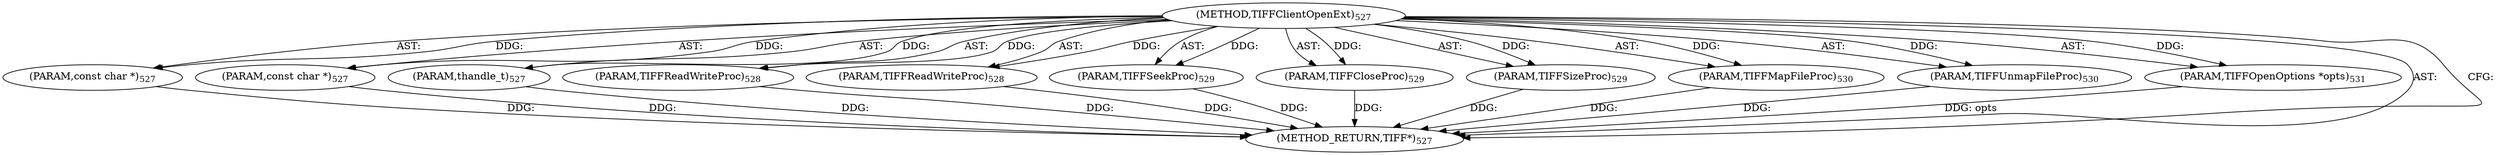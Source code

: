 digraph "TIFFClientOpenExt" {  
"9065" [label = <(METHOD,TIFFClientOpenExt)<SUB>527</SUB>> ]
"9066" [label = <(PARAM,const char *)<SUB>527</SUB>> ]
"9067" [label = <(PARAM,const char *)<SUB>527</SUB>> ]
"9068" [label = <(PARAM,thandle_t)<SUB>527</SUB>> ]
"9069" [label = <(PARAM,TIFFReadWriteProc)<SUB>528</SUB>> ]
"9070" [label = <(PARAM,TIFFReadWriteProc)<SUB>528</SUB>> ]
"9071" [label = <(PARAM,TIFFSeekProc)<SUB>529</SUB>> ]
"9072" [label = <(PARAM,TIFFCloseProc)<SUB>529</SUB>> ]
"9073" [label = <(PARAM,TIFFSizeProc)<SUB>529</SUB>> ]
"9074" [label = <(PARAM,TIFFMapFileProc)<SUB>530</SUB>> ]
"9075" [label = <(PARAM,TIFFUnmapFileProc)<SUB>530</SUB>> ]
"9076" [label = <(PARAM,TIFFOpenOptions *opts)<SUB>531</SUB>> ]
"9077" [label = <(METHOD_RETURN,TIFF*)<SUB>527</SUB>> ]
  "9065" -> "9066"  [ label = "AST: "] 
  "9065" -> "9067"  [ label = "AST: "] 
  "9065" -> "9068"  [ label = "AST: "] 
  "9065" -> "9069"  [ label = "AST: "] 
  "9065" -> "9070"  [ label = "AST: "] 
  "9065" -> "9071"  [ label = "AST: "] 
  "9065" -> "9072"  [ label = "AST: "] 
  "9065" -> "9073"  [ label = "AST: "] 
  "9065" -> "9074"  [ label = "AST: "] 
  "9065" -> "9075"  [ label = "AST: "] 
  "9065" -> "9076"  [ label = "AST: "] 
  "9065" -> "9077"  [ label = "AST: "] 
  "9065" -> "9077"  [ label = "CFG: "] 
  "9066" -> "9077"  [ label = "DDG: "] 
  "9067" -> "9077"  [ label = "DDG: "] 
  "9068" -> "9077"  [ label = "DDG: "] 
  "9069" -> "9077"  [ label = "DDG: "] 
  "9070" -> "9077"  [ label = "DDG: "] 
  "9071" -> "9077"  [ label = "DDG: "] 
  "9072" -> "9077"  [ label = "DDG: "] 
  "9073" -> "9077"  [ label = "DDG: "] 
  "9074" -> "9077"  [ label = "DDG: "] 
  "9075" -> "9077"  [ label = "DDG: "] 
  "9076" -> "9077"  [ label = "DDG: opts"] 
  "9065" -> "9066"  [ label = "DDG: "] 
  "9065" -> "9067"  [ label = "DDG: "] 
  "9065" -> "9068"  [ label = "DDG: "] 
  "9065" -> "9069"  [ label = "DDG: "] 
  "9065" -> "9070"  [ label = "DDG: "] 
  "9065" -> "9071"  [ label = "DDG: "] 
  "9065" -> "9072"  [ label = "DDG: "] 
  "9065" -> "9073"  [ label = "DDG: "] 
  "9065" -> "9074"  [ label = "DDG: "] 
  "9065" -> "9075"  [ label = "DDG: "] 
  "9065" -> "9076"  [ label = "DDG: "] 
}
